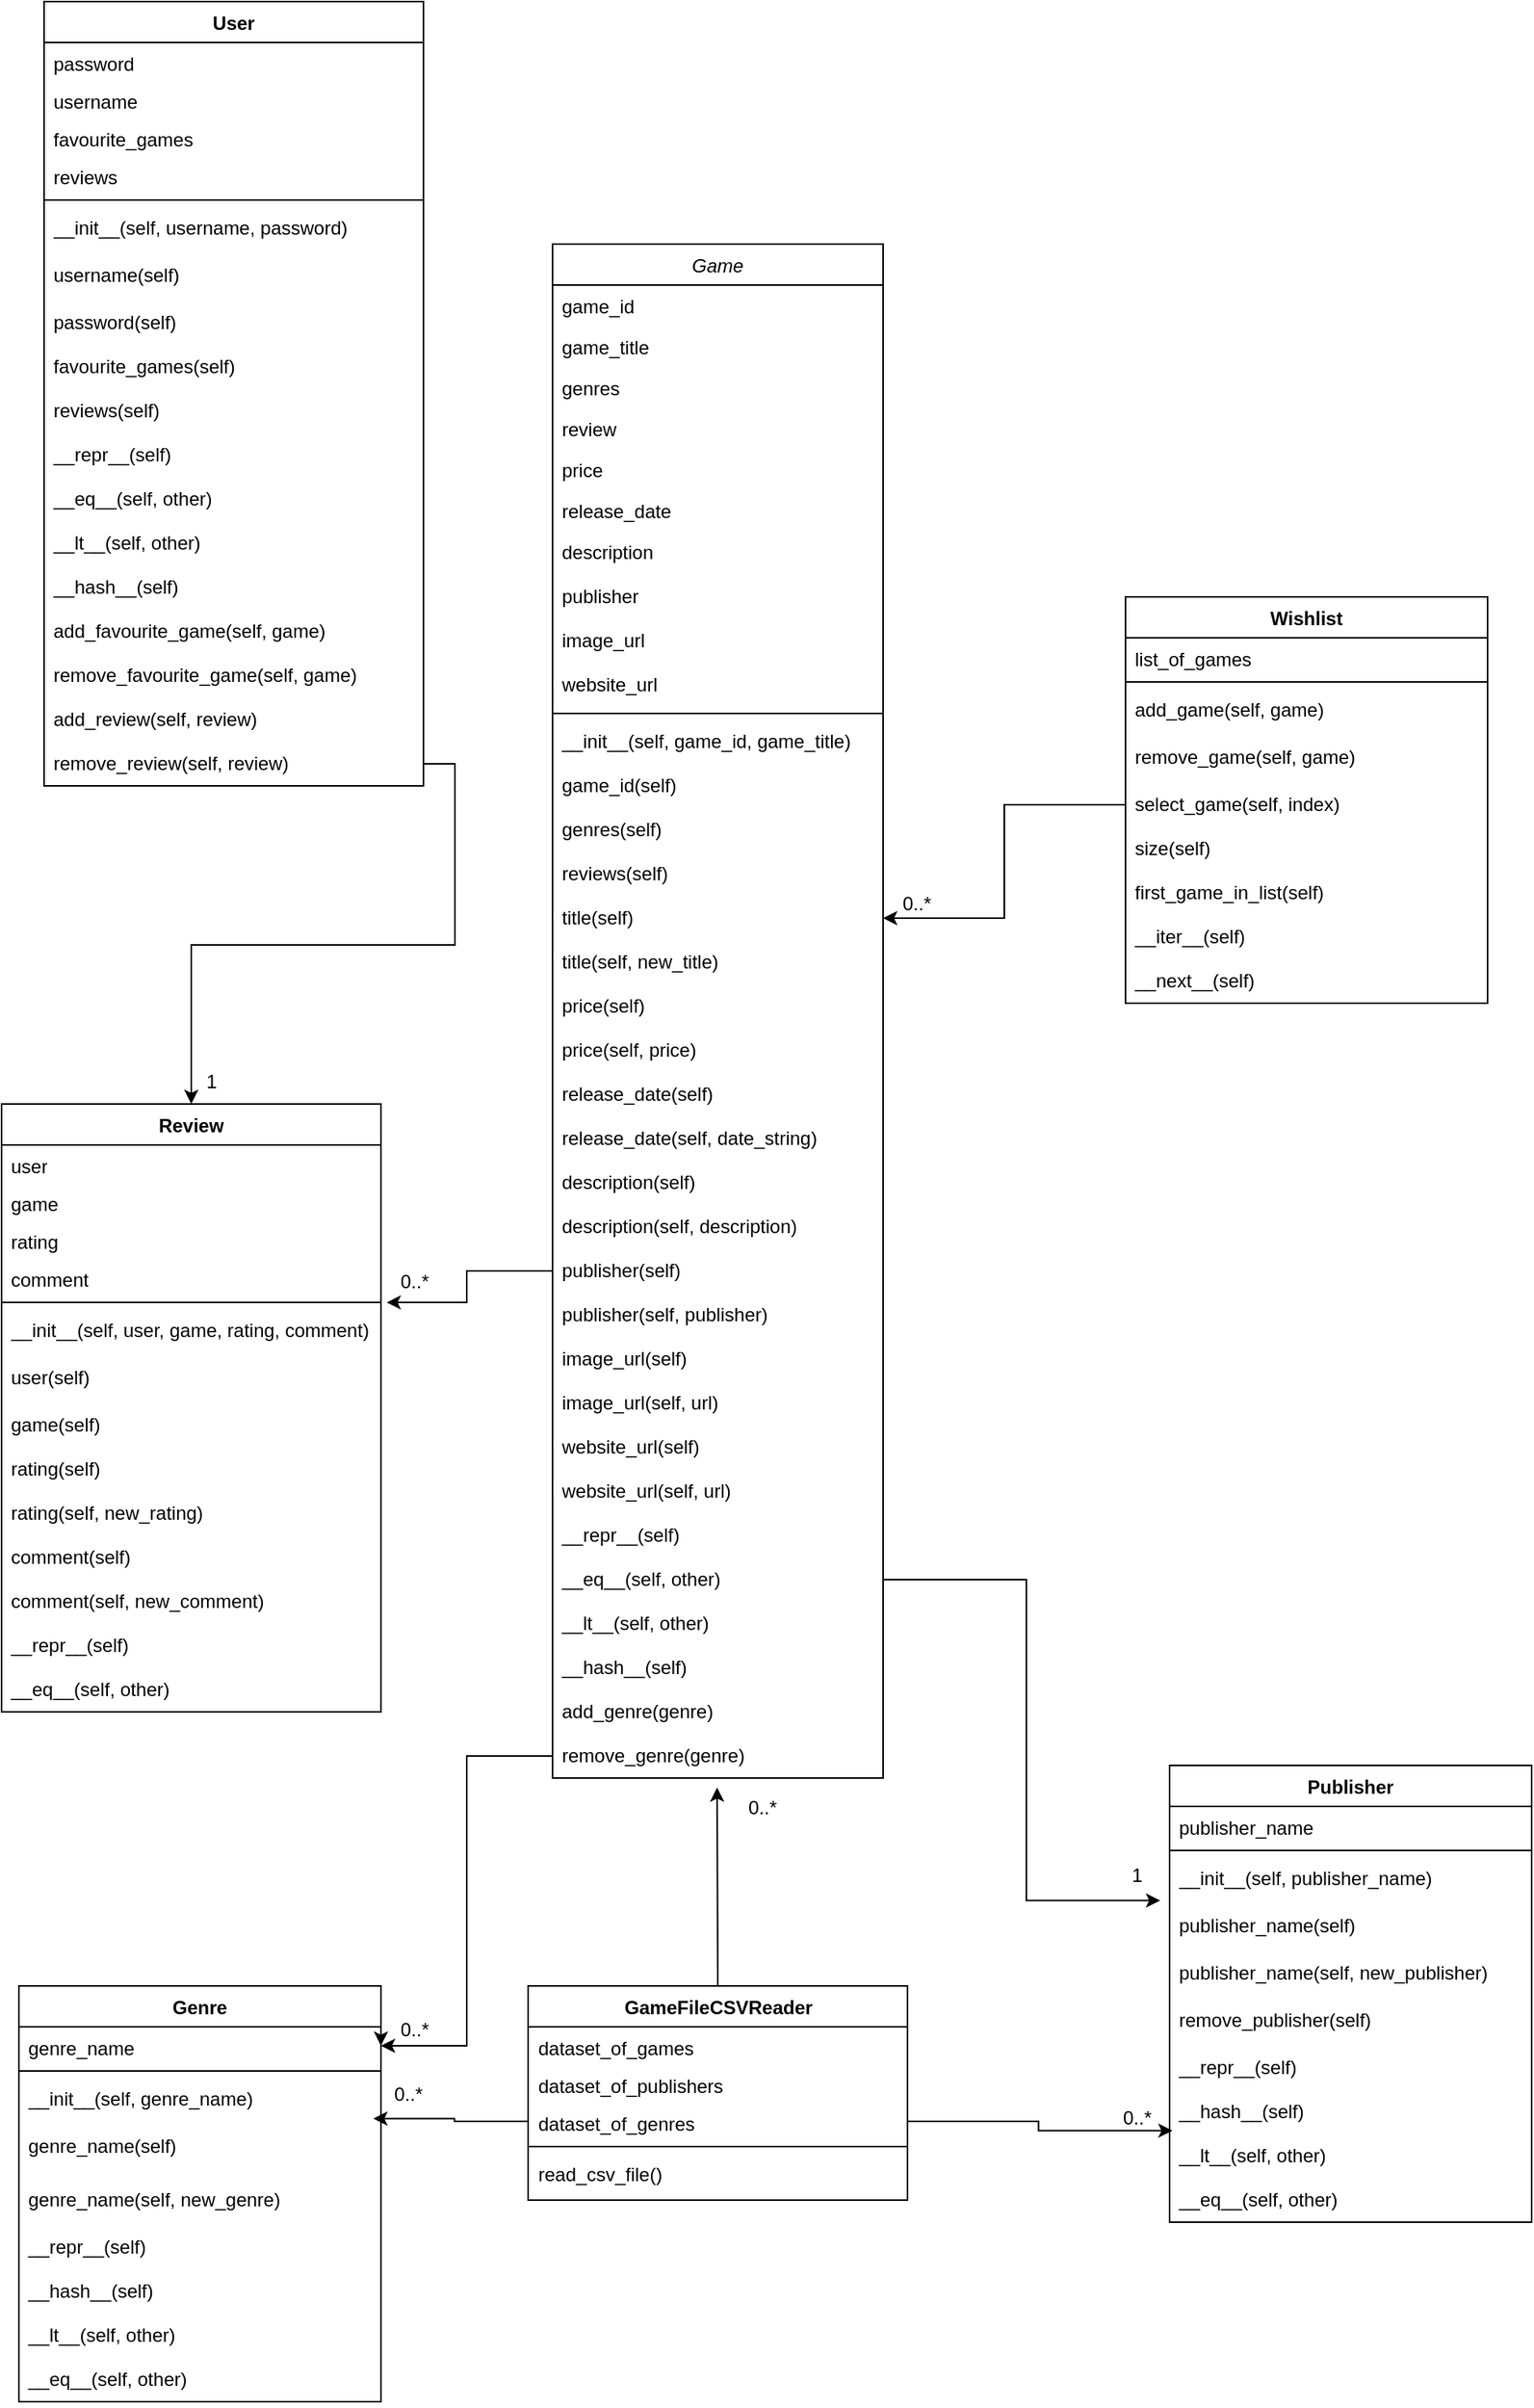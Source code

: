 <mxfile version="21.6.6" type="github">
  <diagram id="C5RBs43oDa-KdzZeNtuy" name="Page-1">
    <mxGraphModel dx="3585" dy="1895" grid="1" gridSize="14" guides="1" tooltips="1" connect="1" arrows="1" fold="1" page="1" pageScale="1" pageWidth="1169" pageHeight="1654" math="0" shadow="0">
      <root>
        <mxCell id="WIyWlLk6GJQsqaUBKTNV-0" />
        <mxCell id="WIyWlLk6GJQsqaUBKTNV-1" parent="WIyWlLk6GJQsqaUBKTNV-0" />
        <mxCell id="zkfFHV4jXpPFQw0GAbJ--0" value="Game" style="swimlane;fontStyle=2;align=center;verticalAlign=top;childLayout=stackLayout;horizontal=1;startSize=26;horizontalStack=0;resizeParent=1;resizeLast=0;collapsible=1;marginBottom=0;rounded=0;shadow=0;strokeWidth=1;" parent="WIyWlLk6GJQsqaUBKTNV-1" vertex="1">
          <mxGeometry x="392" y="168" width="210" height="974" as="geometry">
            <mxRectangle x="230" y="140" width="160" height="26" as="alternateBounds" />
          </mxGeometry>
        </mxCell>
        <mxCell id="zkfFHV4jXpPFQw0GAbJ--1" value="game_id" style="text;align=left;verticalAlign=top;spacingLeft=4;spacingRight=4;overflow=hidden;rotatable=0;points=[[0,0.5],[1,0.5]];portConstraint=eastwest;" parent="zkfFHV4jXpPFQw0GAbJ--0" vertex="1">
          <mxGeometry y="26" width="210" height="26" as="geometry" />
        </mxCell>
        <mxCell id="tj4HGv5EF83Of4Jhq_q1-1" value="game_title&#xa;" style="text;align=left;verticalAlign=top;spacingLeft=4;spacingRight=4;overflow=hidden;rotatable=0;points=[[0,0.5],[1,0.5]];portConstraint=eastwest;rounded=0;shadow=0;html=0;" parent="zkfFHV4jXpPFQw0GAbJ--0" vertex="1">
          <mxGeometry y="52" width="210" height="26" as="geometry" />
        </mxCell>
        <mxCell id="zkfFHV4jXpPFQw0GAbJ--2" value="genres" style="text;align=left;verticalAlign=top;spacingLeft=4;spacingRight=4;overflow=hidden;rotatable=0;points=[[0,0.5],[1,0.5]];portConstraint=eastwest;rounded=0;shadow=0;html=0;" parent="zkfFHV4jXpPFQw0GAbJ--0" vertex="1">
          <mxGeometry y="78" width="210" height="26" as="geometry" />
        </mxCell>
        <mxCell id="zkfFHV4jXpPFQw0GAbJ--3" value="review&#xa;" style="text;align=left;verticalAlign=top;spacingLeft=4;spacingRight=4;overflow=hidden;rotatable=0;points=[[0,0.5],[1,0.5]];portConstraint=eastwest;rounded=0;shadow=0;html=0;" parent="zkfFHV4jXpPFQw0GAbJ--0" vertex="1">
          <mxGeometry y="104" width="210" height="26" as="geometry" />
        </mxCell>
        <mxCell id="tj4HGv5EF83Of4Jhq_q1-2" value="price&#xa;" style="text;align=left;verticalAlign=top;spacingLeft=4;spacingRight=4;overflow=hidden;rotatable=0;points=[[0,0.5],[1,0.5]];portConstraint=eastwest;rounded=0;shadow=0;html=0;" parent="zkfFHV4jXpPFQw0GAbJ--0" vertex="1">
          <mxGeometry y="130" width="210" height="26" as="geometry" />
        </mxCell>
        <mxCell id="tj4HGv5EF83Of4Jhq_q1-3" value="release_date" style="text;align=left;verticalAlign=top;spacingLeft=4;spacingRight=4;overflow=hidden;rotatable=0;points=[[0,0.5],[1,0.5]];portConstraint=eastwest;rounded=0;shadow=0;html=0;" parent="zkfFHV4jXpPFQw0GAbJ--0" vertex="1">
          <mxGeometry y="156" width="210" height="26" as="geometry" />
        </mxCell>
        <mxCell id="tj4HGv5EF83Of4Jhq_q1-4" value="description" style="text;align=left;verticalAlign=top;spacingLeft=4;spacingRight=4;overflow=hidden;rotatable=0;points=[[0,0.5],[1,0.5]];portConstraint=eastwest;rounded=0;shadow=0;html=0;" parent="zkfFHV4jXpPFQw0GAbJ--0" vertex="1">
          <mxGeometry y="182" width="210" height="28" as="geometry" />
        </mxCell>
        <mxCell id="tj4HGv5EF83Of4Jhq_q1-6" value="publisher&#xa;" style="text;align=left;verticalAlign=top;spacingLeft=4;spacingRight=4;overflow=hidden;rotatable=0;points=[[0,0.5],[1,0.5]];portConstraint=eastwest;rounded=0;shadow=0;html=0;" parent="zkfFHV4jXpPFQw0GAbJ--0" vertex="1">
          <mxGeometry y="210" width="210" height="28" as="geometry" />
        </mxCell>
        <mxCell id="tj4HGv5EF83Of4Jhq_q1-7" value="image_url&#xa;" style="text;align=left;verticalAlign=top;spacingLeft=4;spacingRight=4;overflow=hidden;rotatable=0;points=[[0,0.5],[1,0.5]];portConstraint=eastwest;rounded=0;shadow=0;html=0;" parent="zkfFHV4jXpPFQw0GAbJ--0" vertex="1">
          <mxGeometry y="238" width="210" height="28" as="geometry" />
        </mxCell>
        <mxCell id="tj4HGv5EF83Of4Jhq_q1-8" value="website_url" style="text;align=left;verticalAlign=top;spacingLeft=4;spacingRight=4;overflow=hidden;rotatable=0;points=[[0,0.5],[1,0.5]];portConstraint=eastwest;rounded=0;shadow=0;html=0;" parent="zkfFHV4jXpPFQw0GAbJ--0" vertex="1">
          <mxGeometry y="266" width="210" height="28" as="geometry" />
        </mxCell>
        <mxCell id="zkfFHV4jXpPFQw0GAbJ--4" value="" style="line;html=1;strokeWidth=1;align=left;verticalAlign=middle;spacingTop=-1;spacingLeft=3;spacingRight=3;rotatable=0;labelPosition=right;points=[];portConstraint=eastwest;" parent="zkfFHV4jXpPFQw0GAbJ--0" vertex="1">
          <mxGeometry y="294" width="210" height="8" as="geometry" />
        </mxCell>
        <mxCell id="H5na8P6zB5dUHG_pkp8p-0" value="__init__(self, game_id, game_title)&#xa;" style="text;align=left;verticalAlign=top;spacingLeft=4;spacingRight=4;overflow=hidden;rotatable=0;points=[[0,0.5],[1,0.5]];portConstraint=eastwest;rounded=0;shadow=0;html=0;" vertex="1" parent="zkfFHV4jXpPFQw0GAbJ--0">
          <mxGeometry y="302" width="210" height="28" as="geometry" />
        </mxCell>
        <mxCell id="H5na8P6zB5dUHG_pkp8p-2" value="game_id(self)" style="text;align=left;verticalAlign=top;spacingLeft=4;spacingRight=4;overflow=hidden;rotatable=0;points=[[0,0.5],[1,0.5]];portConstraint=eastwest;rounded=0;shadow=0;html=0;" vertex="1" parent="zkfFHV4jXpPFQw0GAbJ--0">
          <mxGeometry y="330" width="210" height="28" as="geometry" />
        </mxCell>
        <mxCell id="H5na8P6zB5dUHG_pkp8p-3" value="genres(self)" style="text;align=left;verticalAlign=top;spacingLeft=4;spacingRight=4;overflow=hidden;rotatable=0;points=[[0,0.5],[1,0.5]];portConstraint=eastwest;rounded=0;shadow=0;html=0;" vertex="1" parent="zkfFHV4jXpPFQw0GAbJ--0">
          <mxGeometry y="358" width="210" height="28" as="geometry" />
        </mxCell>
        <mxCell id="H5na8P6zB5dUHG_pkp8p-4" value="reviews(self)" style="text;align=left;verticalAlign=top;spacingLeft=4;spacingRight=4;overflow=hidden;rotatable=0;points=[[0,0.5],[1,0.5]];portConstraint=eastwest;rounded=0;shadow=0;html=0;" vertex="1" parent="zkfFHV4jXpPFQw0GAbJ--0">
          <mxGeometry y="386" width="210" height="28" as="geometry" />
        </mxCell>
        <mxCell id="H5na8P6zB5dUHG_pkp8p-5" value="title(self)" style="text;align=left;verticalAlign=top;spacingLeft=4;spacingRight=4;overflow=hidden;rotatable=0;points=[[0,0.5],[1,0.5]];portConstraint=eastwest;rounded=0;shadow=0;html=0;" vertex="1" parent="zkfFHV4jXpPFQw0GAbJ--0">
          <mxGeometry y="414" width="210" height="28" as="geometry" />
        </mxCell>
        <mxCell id="H5na8P6zB5dUHG_pkp8p-6" value="title(self, new_title)" style="text;align=left;verticalAlign=top;spacingLeft=4;spacingRight=4;overflow=hidden;rotatable=0;points=[[0,0.5],[1,0.5]];portConstraint=eastwest;rounded=0;shadow=0;html=0;" vertex="1" parent="zkfFHV4jXpPFQw0GAbJ--0">
          <mxGeometry y="442" width="210" height="28" as="geometry" />
        </mxCell>
        <mxCell id="H5na8P6zB5dUHG_pkp8p-7" value="price(self)" style="text;align=left;verticalAlign=top;spacingLeft=4;spacingRight=4;overflow=hidden;rotatable=0;points=[[0,0.5],[1,0.5]];portConstraint=eastwest;rounded=0;shadow=0;html=0;" vertex="1" parent="zkfFHV4jXpPFQw0GAbJ--0">
          <mxGeometry y="470" width="210" height="28" as="geometry" />
        </mxCell>
        <mxCell id="H5na8P6zB5dUHG_pkp8p-8" value="price(self, price)" style="text;align=left;verticalAlign=top;spacingLeft=4;spacingRight=4;overflow=hidden;rotatable=0;points=[[0,0.5],[1,0.5]];portConstraint=eastwest;rounded=0;shadow=0;html=0;" vertex="1" parent="zkfFHV4jXpPFQw0GAbJ--0">
          <mxGeometry y="498" width="210" height="28" as="geometry" />
        </mxCell>
        <mxCell id="H5na8P6zB5dUHG_pkp8p-9" value="release_date(self)" style="text;align=left;verticalAlign=top;spacingLeft=4;spacingRight=4;overflow=hidden;rotatable=0;points=[[0,0.5],[1,0.5]];portConstraint=eastwest;rounded=0;shadow=0;html=0;" vertex="1" parent="zkfFHV4jXpPFQw0GAbJ--0">
          <mxGeometry y="526" width="210" height="28" as="geometry" />
        </mxCell>
        <mxCell id="H5na8P6zB5dUHG_pkp8p-10" value="release_date(self, date_string)" style="text;align=left;verticalAlign=top;spacingLeft=4;spacingRight=4;overflow=hidden;rotatable=0;points=[[0,0.5],[1,0.5]];portConstraint=eastwest;rounded=0;shadow=0;html=0;" vertex="1" parent="zkfFHV4jXpPFQw0GAbJ--0">
          <mxGeometry y="554" width="210" height="28" as="geometry" />
        </mxCell>
        <mxCell id="H5na8P6zB5dUHG_pkp8p-11" value="description(self)" style="text;align=left;verticalAlign=top;spacingLeft=4;spacingRight=4;overflow=hidden;rotatable=0;points=[[0,0.5],[1,0.5]];portConstraint=eastwest;rounded=0;shadow=0;html=0;" vertex="1" parent="zkfFHV4jXpPFQw0GAbJ--0">
          <mxGeometry y="582" width="210" height="28" as="geometry" />
        </mxCell>
        <mxCell id="H5na8P6zB5dUHG_pkp8p-12" value="description(self, description)" style="text;align=left;verticalAlign=top;spacingLeft=4;spacingRight=4;overflow=hidden;rotatable=0;points=[[0,0.5],[1,0.5]];portConstraint=eastwest;rounded=0;shadow=0;html=0;" vertex="1" parent="zkfFHV4jXpPFQw0GAbJ--0">
          <mxGeometry y="610" width="210" height="28" as="geometry" />
        </mxCell>
        <mxCell id="H5na8P6zB5dUHG_pkp8p-13" value="publisher(self)" style="text;align=left;verticalAlign=top;spacingLeft=4;spacingRight=4;overflow=hidden;rotatable=0;points=[[0,0.5],[1,0.5]];portConstraint=eastwest;rounded=0;shadow=0;html=0;" vertex="1" parent="zkfFHV4jXpPFQw0GAbJ--0">
          <mxGeometry y="638" width="210" height="28" as="geometry" />
        </mxCell>
        <mxCell id="H5na8P6zB5dUHG_pkp8p-14" value="publisher(self, publisher)" style="text;align=left;verticalAlign=top;spacingLeft=4;spacingRight=4;overflow=hidden;rotatable=0;points=[[0,0.5],[1,0.5]];portConstraint=eastwest;rounded=0;shadow=0;html=0;" vertex="1" parent="zkfFHV4jXpPFQw0GAbJ--0">
          <mxGeometry y="666" width="210" height="28" as="geometry" />
        </mxCell>
        <mxCell id="H5na8P6zB5dUHG_pkp8p-15" value="image_url(self)" style="text;align=left;verticalAlign=top;spacingLeft=4;spacingRight=4;overflow=hidden;rotatable=0;points=[[0,0.5],[1,0.5]];portConstraint=eastwest;rounded=0;shadow=0;html=0;" vertex="1" parent="zkfFHV4jXpPFQw0GAbJ--0">
          <mxGeometry y="694" width="210" height="28" as="geometry" />
        </mxCell>
        <mxCell id="H5na8P6zB5dUHG_pkp8p-16" value="image_url(self, url)" style="text;align=left;verticalAlign=top;spacingLeft=4;spacingRight=4;overflow=hidden;rotatable=0;points=[[0,0.5],[1,0.5]];portConstraint=eastwest;rounded=0;shadow=0;html=0;" vertex="1" parent="zkfFHV4jXpPFQw0GAbJ--0">
          <mxGeometry y="722" width="210" height="28" as="geometry" />
        </mxCell>
        <mxCell id="H5na8P6zB5dUHG_pkp8p-17" value="website_url(self)" style="text;align=left;verticalAlign=top;spacingLeft=4;spacingRight=4;overflow=hidden;rotatable=0;points=[[0,0.5],[1,0.5]];portConstraint=eastwest;rounded=0;shadow=0;html=0;" vertex="1" parent="zkfFHV4jXpPFQw0GAbJ--0">
          <mxGeometry y="750" width="210" height="28" as="geometry" />
        </mxCell>
        <mxCell id="H5na8P6zB5dUHG_pkp8p-18" value="website_url(self, url)" style="text;align=left;verticalAlign=top;spacingLeft=4;spacingRight=4;overflow=hidden;rotatable=0;points=[[0,0.5],[1,0.5]];portConstraint=eastwest;rounded=0;shadow=0;html=0;" vertex="1" parent="zkfFHV4jXpPFQw0GAbJ--0">
          <mxGeometry y="778" width="210" height="28" as="geometry" />
        </mxCell>
        <mxCell id="tj4HGv5EF83Of4Jhq_q1-10" value="__repr__(self)&#xa;" style="text;align=left;verticalAlign=top;spacingLeft=4;spacingRight=4;overflow=hidden;rotatable=0;points=[[0,0.5],[1,0.5]];portConstraint=eastwest;rounded=0;shadow=0;html=0;" parent="zkfFHV4jXpPFQw0GAbJ--0" vertex="1">
          <mxGeometry y="806" width="210" height="28" as="geometry" />
        </mxCell>
        <mxCell id="tj4HGv5EF83Of4Jhq_q1-11" value="__eq__(self, other)&#xa;" style="text;align=left;verticalAlign=top;spacingLeft=4;spacingRight=4;overflow=hidden;rotatable=0;points=[[0,0.5],[1,0.5]];portConstraint=eastwest;rounded=0;shadow=0;html=0;" parent="zkfFHV4jXpPFQw0GAbJ--0" vertex="1">
          <mxGeometry y="834" width="210" height="28" as="geometry" />
        </mxCell>
        <mxCell id="tj4HGv5EF83Of4Jhq_q1-12" value="__lt__(self, other)" style="text;align=left;verticalAlign=top;spacingLeft=4;spacingRight=4;overflow=hidden;rotatable=0;points=[[0,0.5],[1,0.5]];portConstraint=eastwest;rounded=0;shadow=0;html=0;" parent="zkfFHV4jXpPFQw0GAbJ--0" vertex="1">
          <mxGeometry y="862" width="210" height="28" as="geometry" />
        </mxCell>
        <mxCell id="tj4HGv5EF83Of4Jhq_q1-13" value="__hash__(self)" style="text;align=left;verticalAlign=top;spacingLeft=4;spacingRight=4;overflow=hidden;rotatable=0;points=[[0,0.5],[1,0.5]];portConstraint=eastwest;rounded=0;shadow=0;html=0;" parent="zkfFHV4jXpPFQw0GAbJ--0" vertex="1">
          <mxGeometry y="890" width="210" height="28" as="geometry" />
        </mxCell>
        <mxCell id="tj4HGv5EF83Of4Jhq_q1-14" value="add_genre(genre)" style="text;align=left;verticalAlign=top;spacingLeft=4;spacingRight=4;overflow=hidden;rotatable=0;points=[[0,0.5],[1,0.5]];portConstraint=eastwest;rounded=0;shadow=0;html=0;" parent="zkfFHV4jXpPFQw0GAbJ--0" vertex="1">
          <mxGeometry y="918" width="210" height="28" as="geometry" />
        </mxCell>
        <mxCell id="tj4HGv5EF83Of4Jhq_q1-15" value="remove_genre(genre)" style="text;align=left;verticalAlign=top;spacingLeft=4;spacingRight=4;overflow=hidden;rotatable=0;points=[[0,0.5],[1,0.5]];portConstraint=eastwest;rounded=0;shadow=0;html=0;" parent="zkfFHV4jXpPFQw0GAbJ--0" vertex="1">
          <mxGeometry y="946" width="210" height="28" as="geometry" />
        </mxCell>
        <mxCell id="tj4HGv5EF83Of4Jhq_q1-16" value="Publisher&lt;br&gt;" style="swimlane;fontStyle=1;align=center;verticalAlign=top;childLayout=stackLayout;horizontal=1;startSize=26;horizontalStack=0;resizeParent=1;resizeParentMax=0;resizeLast=0;collapsible=1;marginBottom=0;whiteSpace=wrap;html=1;" parent="WIyWlLk6GJQsqaUBKTNV-1" vertex="1">
          <mxGeometry x="784" y="1134" width="230" height="290" as="geometry" />
        </mxCell>
        <mxCell id="tj4HGv5EF83Of4Jhq_q1-17" value="publisher_name" style="text;strokeColor=none;fillColor=none;align=left;verticalAlign=top;spacingLeft=4;spacingRight=4;overflow=hidden;rotatable=0;points=[[0,0.5],[1,0.5]];portConstraint=eastwest;whiteSpace=wrap;html=1;" parent="tj4HGv5EF83Of4Jhq_q1-16" vertex="1">
          <mxGeometry y="26" width="230" height="24" as="geometry" />
        </mxCell>
        <mxCell id="tj4HGv5EF83Of4Jhq_q1-18" value="" style="line;strokeWidth=1;fillColor=none;align=left;verticalAlign=middle;spacingTop=-1;spacingLeft=3;spacingRight=3;rotatable=0;labelPosition=right;points=[];portConstraint=eastwest;strokeColor=inherit;" parent="tj4HGv5EF83Of4Jhq_q1-16" vertex="1">
          <mxGeometry y="50" width="230" height="8" as="geometry" />
        </mxCell>
        <mxCell id="tj4HGv5EF83Of4Jhq_q1-19" value="__init__(self, publisher_name)" style="text;strokeColor=none;fillColor=none;align=left;verticalAlign=top;spacingLeft=4;spacingRight=4;overflow=hidden;rotatable=0;points=[[0,0.5],[1,0.5]];portConstraint=eastwest;whiteSpace=wrap;html=1;" parent="tj4HGv5EF83Of4Jhq_q1-16" vertex="1">
          <mxGeometry y="58" width="230" height="30" as="geometry" />
        </mxCell>
        <mxCell id="tj4HGv5EF83Of4Jhq_q1-23" value="publisher_name(self)" style="text;strokeColor=none;fillColor=none;align=left;verticalAlign=top;spacingLeft=4;spacingRight=4;overflow=hidden;rotatable=0;points=[[0,0.5],[1,0.5]];portConstraint=eastwest;whiteSpace=wrap;html=1;" parent="tj4HGv5EF83Of4Jhq_q1-16" vertex="1">
          <mxGeometry y="88" width="230" height="30" as="geometry" />
        </mxCell>
        <mxCell id="H5na8P6zB5dUHG_pkp8p-19" value="publisher_name(self, new_publisher)" style="text;strokeColor=none;fillColor=none;align=left;verticalAlign=top;spacingLeft=4;spacingRight=4;overflow=hidden;rotatable=0;points=[[0,0.5],[1,0.5]];portConstraint=eastwest;whiteSpace=wrap;html=1;" vertex="1" parent="tj4HGv5EF83Of4Jhq_q1-16">
          <mxGeometry y="118" width="230" height="30" as="geometry" />
        </mxCell>
        <mxCell id="H5na8P6zB5dUHG_pkp8p-20" value="remove_publisher(self)" style="text;strokeColor=none;fillColor=none;align=left;verticalAlign=top;spacingLeft=4;spacingRight=4;overflow=hidden;rotatable=0;points=[[0,0.5],[1,0.5]];portConstraint=eastwest;whiteSpace=wrap;html=1;" vertex="1" parent="tj4HGv5EF83Of4Jhq_q1-16">
          <mxGeometry y="148" width="230" height="30" as="geometry" />
        </mxCell>
        <mxCell id="H5na8P6zB5dUHG_pkp8p-21" value="__repr__(self)&#xa;" style="text;align=left;verticalAlign=top;spacingLeft=4;spacingRight=4;overflow=hidden;rotatable=0;points=[[0,0.5],[1,0.5]];portConstraint=eastwest;rounded=0;shadow=0;html=0;" vertex="1" parent="tj4HGv5EF83Of4Jhq_q1-16">
          <mxGeometry y="178" width="230" height="28" as="geometry" />
        </mxCell>
        <mxCell id="H5na8P6zB5dUHG_pkp8p-24" value="__hash__(self)" style="text;align=left;verticalAlign=top;spacingLeft=4;spacingRight=4;overflow=hidden;rotatable=0;points=[[0,0.5],[1,0.5]];portConstraint=eastwest;rounded=0;shadow=0;html=0;" vertex="1" parent="tj4HGv5EF83Of4Jhq_q1-16">
          <mxGeometry y="206" width="230" height="28" as="geometry" />
        </mxCell>
        <mxCell id="H5na8P6zB5dUHG_pkp8p-23" value="__lt__(self, other)" style="text;align=left;verticalAlign=top;spacingLeft=4;spacingRight=4;overflow=hidden;rotatable=0;points=[[0,0.5],[1,0.5]];portConstraint=eastwest;rounded=0;shadow=0;html=0;" vertex="1" parent="tj4HGv5EF83Of4Jhq_q1-16">
          <mxGeometry y="234" width="230" height="28" as="geometry" />
        </mxCell>
        <mxCell id="H5na8P6zB5dUHG_pkp8p-22" value="__eq__(self, other)&#xa;" style="text;align=left;verticalAlign=top;spacingLeft=4;spacingRight=4;overflow=hidden;rotatable=0;points=[[0,0.5],[1,0.5]];portConstraint=eastwest;rounded=0;shadow=0;html=0;" vertex="1" parent="tj4HGv5EF83Of4Jhq_q1-16">
          <mxGeometry y="262" width="230" height="28" as="geometry" />
        </mxCell>
        <mxCell id="H5na8P6zB5dUHG_pkp8p-25" value="Genre" style="swimlane;fontStyle=1;align=center;verticalAlign=top;childLayout=stackLayout;horizontal=1;startSize=26;horizontalStack=0;resizeParent=1;resizeParentMax=0;resizeLast=0;collapsible=1;marginBottom=0;whiteSpace=wrap;html=1;" vertex="1" parent="WIyWlLk6GJQsqaUBKTNV-1">
          <mxGeometry x="53" y="1274" width="230" height="264" as="geometry" />
        </mxCell>
        <mxCell id="H5na8P6zB5dUHG_pkp8p-26" value="genre_name" style="text;strokeColor=none;fillColor=none;align=left;verticalAlign=top;spacingLeft=4;spacingRight=4;overflow=hidden;rotatable=0;points=[[0,0.5],[1,0.5]];portConstraint=eastwest;whiteSpace=wrap;html=1;" vertex="1" parent="H5na8P6zB5dUHG_pkp8p-25">
          <mxGeometry y="26" width="230" height="24" as="geometry" />
        </mxCell>
        <mxCell id="H5na8P6zB5dUHG_pkp8p-27" value="" style="line;strokeWidth=1;fillColor=none;align=left;verticalAlign=middle;spacingTop=-1;spacingLeft=3;spacingRight=3;rotatable=0;labelPosition=right;points=[];portConstraint=eastwest;strokeColor=inherit;" vertex="1" parent="H5na8P6zB5dUHG_pkp8p-25">
          <mxGeometry y="50" width="230" height="8" as="geometry" />
        </mxCell>
        <mxCell id="H5na8P6zB5dUHG_pkp8p-28" value="__init__(self, genre_name)" style="text;strokeColor=none;fillColor=none;align=left;verticalAlign=top;spacingLeft=4;spacingRight=4;overflow=hidden;rotatable=0;points=[[0,0.5],[1,0.5]];portConstraint=eastwest;whiteSpace=wrap;html=1;" vertex="1" parent="H5na8P6zB5dUHG_pkp8p-25">
          <mxGeometry y="58" width="230" height="30" as="geometry" />
        </mxCell>
        <mxCell id="H5na8P6zB5dUHG_pkp8p-29" value="genre_name(self)" style="text;strokeColor=none;fillColor=none;align=left;verticalAlign=top;spacingLeft=4;spacingRight=4;overflow=hidden;rotatable=0;points=[[0,0.5],[1,0.5]];portConstraint=eastwest;whiteSpace=wrap;html=1;" vertex="1" parent="H5na8P6zB5dUHG_pkp8p-25">
          <mxGeometry y="88" width="230" height="34" as="geometry" />
        </mxCell>
        <mxCell id="H5na8P6zB5dUHG_pkp8p-30" value="genre_name(self, new_genre)" style="text;strokeColor=none;fillColor=none;align=left;verticalAlign=top;spacingLeft=4;spacingRight=4;overflow=hidden;rotatable=0;points=[[0,0.5],[1,0.5]];portConstraint=eastwest;whiteSpace=wrap;html=1;" vertex="1" parent="H5na8P6zB5dUHG_pkp8p-25">
          <mxGeometry y="122" width="230" height="30" as="geometry" />
        </mxCell>
        <mxCell id="H5na8P6zB5dUHG_pkp8p-32" value="__repr__(self)&#xa;" style="text;align=left;verticalAlign=top;spacingLeft=4;spacingRight=4;overflow=hidden;rotatable=0;points=[[0,0.5],[1,0.5]];portConstraint=eastwest;rounded=0;shadow=0;html=0;" vertex="1" parent="H5na8P6zB5dUHG_pkp8p-25">
          <mxGeometry y="152" width="230" height="28" as="geometry" />
        </mxCell>
        <mxCell id="H5na8P6zB5dUHG_pkp8p-33" value="__hash__(self)" style="text;align=left;verticalAlign=top;spacingLeft=4;spacingRight=4;overflow=hidden;rotatable=0;points=[[0,0.5],[1,0.5]];portConstraint=eastwest;rounded=0;shadow=0;html=0;" vertex="1" parent="H5na8P6zB5dUHG_pkp8p-25">
          <mxGeometry y="180" width="230" height="28" as="geometry" />
        </mxCell>
        <mxCell id="H5na8P6zB5dUHG_pkp8p-34" value="__lt__(self, other)" style="text;align=left;verticalAlign=top;spacingLeft=4;spacingRight=4;overflow=hidden;rotatable=0;points=[[0,0.5],[1,0.5]];portConstraint=eastwest;rounded=0;shadow=0;html=0;" vertex="1" parent="H5na8P6zB5dUHG_pkp8p-25">
          <mxGeometry y="208" width="230" height="28" as="geometry" />
        </mxCell>
        <mxCell id="H5na8P6zB5dUHG_pkp8p-35" value="__eq__(self, other)&#xa;" style="text;align=left;verticalAlign=top;spacingLeft=4;spacingRight=4;overflow=hidden;rotatable=0;points=[[0,0.5],[1,0.5]];portConstraint=eastwest;rounded=0;shadow=0;html=0;" vertex="1" parent="H5na8P6zB5dUHG_pkp8p-25">
          <mxGeometry y="236" width="230" height="28" as="geometry" />
        </mxCell>
        <mxCell id="H5na8P6zB5dUHG_pkp8p-36" value="Wishlist" style="swimlane;fontStyle=1;align=center;verticalAlign=top;childLayout=stackLayout;horizontal=1;startSize=26;horizontalStack=0;resizeParent=1;resizeParentMax=0;resizeLast=0;collapsible=1;marginBottom=0;whiteSpace=wrap;html=1;" vertex="1" parent="WIyWlLk6GJQsqaUBKTNV-1">
          <mxGeometry x="756" y="392" width="230" height="258" as="geometry" />
        </mxCell>
        <mxCell id="H5na8P6zB5dUHG_pkp8p-37" value="list_of_games" style="text;strokeColor=none;fillColor=none;align=left;verticalAlign=top;spacingLeft=4;spacingRight=4;overflow=hidden;rotatable=0;points=[[0,0.5],[1,0.5]];portConstraint=eastwest;whiteSpace=wrap;html=1;" vertex="1" parent="H5na8P6zB5dUHG_pkp8p-36">
          <mxGeometry y="26" width="230" height="24" as="geometry" />
        </mxCell>
        <mxCell id="H5na8P6zB5dUHG_pkp8p-38" value="" style="line;strokeWidth=1;fillColor=none;align=left;verticalAlign=middle;spacingTop=-1;spacingLeft=3;spacingRight=3;rotatable=0;labelPosition=right;points=[];portConstraint=eastwest;strokeColor=inherit;" vertex="1" parent="H5na8P6zB5dUHG_pkp8p-36">
          <mxGeometry y="50" width="230" height="8" as="geometry" />
        </mxCell>
        <mxCell id="H5na8P6zB5dUHG_pkp8p-39" value="add_game(self, game)" style="text;strokeColor=none;fillColor=none;align=left;verticalAlign=top;spacingLeft=4;spacingRight=4;overflow=hidden;rotatable=0;points=[[0,0.5],[1,0.5]];portConstraint=eastwest;whiteSpace=wrap;html=1;" vertex="1" parent="H5na8P6zB5dUHG_pkp8p-36">
          <mxGeometry y="58" width="230" height="30" as="geometry" />
        </mxCell>
        <mxCell id="H5na8P6zB5dUHG_pkp8p-41" value="remove_game(self, game)&lt;br&gt;" style="text;strokeColor=none;fillColor=none;align=left;verticalAlign=top;spacingLeft=4;spacingRight=4;overflow=hidden;rotatable=0;points=[[0,0.5],[1,0.5]];portConstraint=eastwest;whiteSpace=wrap;html=1;" vertex="1" parent="H5na8P6zB5dUHG_pkp8p-36">
          <mxGeometry y="88" width="230" height="30" as="geometry" />
        </mxCell>
        <mxCell id="H5na8P6zB5dUHG_pkp8p-42" value="select_game(self, index)" style="text;align=left;verticalAlign=top;spacingLeft=4;spacingRight=4;overflow=hidden;rotatable=0;points=[[0,0.5],[1,0.5]];portConstraint=eastwest;rounded=0;shadow=0;html=0;" vertex="1" parent="H5na8P6zB5dUHG_pkp8p-36">
          <mxGeometry y="118" width="230" height="28" as="geometry" />
        </mxCell>
        <mxCell id="H5na8P6zB5dUHG_pkp8p-43" value="size(self)" style="text;align=left;verticalAlign=top;spacingLeft=4;spacingRight=4;overflow=hidden;rotatable=0;points=[[0,0.5],[1,0.5]];portConstraint=eastwest;rounded=0;shadow=0;html=0;" vertex="1" parent="H5na8P6zB5dUHG_pkp8p-36">
          <mxGeometry y="146" width="230" height="28" as="geometry" />
        </mxCell>
        <mxCell id="H5na8P6zB5dUHG_pkp8p-46" value="first_game_in_list(self)" style="text;align=left;verticalAlign=top;spacingLeft=4;spacingRight=4;overflow=hidden;rotatable=0;points=[[0,0.5],[1,0.5]];portConstraint=eastwest;rounded=0;shadow=0;html=0;" vertex="1" parent="H5na8P6zB5dUHG_pkp8p-36">
          <mxGeometry y="174" width="230" height="28" as="geometry" />
        </mxCell>
        <mxCell id="H5na8P6zB5dUHG_pkp8p-44" value="__iter__(self)" style="text;align=left;verticalAlign=top;spacingLeft=4;spacingRight=4;overflow=hidden;rotatable=0;points=[[0,0.5],[1,0.5]];portConstraint=eastwest;rounded=0;shadow=0;html=0;" vertex="1" parent="H5na8P6zB5dUHG_pkp8p-36">
          <mxGeometry y="202" width="230" height="28" as="geometry" />
        </mxCell>
        <mxCell id="H5na8P6zB5dUHG_pkp8p-45" value="__next__(self)&#xa;" style="text;align=left;verticalAlign=top;spacingLeft=4;spacingRight=4;overflow=hidden;rotatable=0;points=[[0,0.5],[1,0.5]];portConstraint=eastwest;rounded=0;shadow=0;html=0;" vertex="1" parent="H5na8P6zB5dUHG_pkp8p-36">
          <mxGeometry y="230" width="230" height="28" as="geometry" />
        </mxCell>
        <mxCell id="H5na8P6zB5dUHG_pkp8p-47" value="Review" style="swimlane;fontStyle=1;align=center;verticalAlign=top;childLayout=stackLayout;horizontal=1;startSize=26;horizontalStack=0;resizeParent=1;resizeParentMax=0;resizeLast=0;collapsible=1;marginBottom=0;whiteSpace=wrap;html=1;" vertex="1" parent="WIyWlLk6GJQsqaUBKTNV-1">
          <mxGeometry x="42" y="714" width="241" height="386" as="geometry" />
        </mxCell>
        <mxCell id="H5na8P6zB5dUHG_pkp8p-48" value="user&lt;br&gt;" style="text;strokeColor=none;fillColor=none;align=left;verticalAlign=top;spacingLeft=4;spacingRight=4;overflow=hidden;rotatable=0;points=[[0,0.5],[1,0.5]];portConstraint=eastwest;whiteSpace=wrap;html=1;" vertex="1" parent="H5na8P6zB5dUHG_pkp8p-47">
          <mxGeometry y="26" width="241" height="24" as="geometry" />
        </mxCell>
        <mxCell id="H5na8P6zB5dUHG_pkp8p-57" value="game&lt;br&gt;" style="text;strokeColor=none;fillColor=none;align=left;verticalAlign=top;spacingLeft=4;spacingRight=4;overflow=hidden;rotatable=0;points=[[0,0.5],[1,0.5]];portConstraint=eastwest;whiteSpace=wrap;html=1;" vertex="1" parent="H5na8P6zB5dUHG_pkp8p-47">
          <mxGeometry y="50" width="241" height="24" as="geometry" />
        </mxCell>
        <mxCell id="H5na8P6zB5dUHG_pkp8p-58" value="rating" style="text;strokeColor=none;fillColor=none;align=left;verticalAlign=top;spacingLeft=4;spacingRight=4;overflow=hidden;rotatable=0;points=[[0,0.5],[1,0.5]];portConstraint=eastwest;whiteSpace=wrap;html=1;" vertex="1" parent="H5na8P6zB5dUHG_pkp8p-47">
          <mxGeometry y="74" width="241" height="24" as="geometry" />
        </mxCell>
        <mxCell id="H5na8P6zB5dUHG_pkp8p-59" value="comment" style="text;strokeColor=none;fillColor=none;align=left;verticalAlign=top;spacingLeft=4;spacingRight=4;overflow=hidden;rotatable=0;points=[[0,0.5],[1,0.5]];portConstraint=eastwest;whiteSpace=wrap;html=1;" vertex="1" parent="H5na8P6zB5dUHG_pkp8p-47">
          <mxGeometry y="98" width="241" height="24" as="geometry" />
        </mxCell>
        <mxCell id="H5na8P6zB5dUHG_pkp8p-49" value="" style="line;strokeWidth=1;fillColor=none;align=left;verticalAlign=middle;spacingTop=-1;spacingLeft=3;spacingRight=3;rotatable=0;labelPosition=right;points=[];portConstraint=eastwest;strokeColor=inherit;" vertex="1" parent="H5na8P6zB5dUHG_pkp8p-47">
          <mxGeometry y="122" width="241" height="8" as="geometry" />
        </mxCell>
        <mxCell id="H5na8P6zB5dUHG_pkp8p-50" value="__init__(self, user, game, rating, comment)" style="text;strokeColor=none;fillColor=none;align=left;verticalAlign=top;spacingLeft=4;spacingRight=4;overflow=hidden;rotatable=0;points=[[0,0.5],[1,0.5]];portConstraint=eastwest;whiteSpace=wrap;html=1;" vertex="1" parent="H5na8P6zB5dUHG_pkp8p-47">
          <mxGeometry y="130" width="241" height="30" as="geometry" />
        </mxCell>
        <mxCell id="H5na8P6zB5dUHG_pkp8p-51" value="user(self)" style="text;strokeColor=none;fillColor=none;align=left;verticalAlign=top;spacingLeft=4;spacingRight=4;overflow=hidden;rotatable=0;points=[[0,0.5],[1,0.5]];portConstraint=eastwest;whiteSpace=wrap;html=1;" vertex="1" parent="H5na8P6zB5dUHG_pkp8p-47">
          <mxGeometry y="160" width="241" height="30" as="geometry" />
        </mxCell>
        <mxCell id="H5na8P6zB5dUHG_pkp8p-52" value="game(self)" style="text;align=left;verticalAlign=top;spacingLeft=4;spacingRight=4;overflow=hidden;rotatable=0;points=[[0,0.5],[1,0.5]];portConstraint=eastwest;rounded=0;shadow=0;html=0;" vertex="1" parent="H5na8P6zB5dUHG_pkp8p-47">
          <mxGeometry y="190" width="241" height="28" as="geometry" />
        </mxCell>
        <mxCell id="H5na8P6zB5dUHG_pkp8p-53" value="rating(self)" style="text;align=left;verticalAlign=top;spacingLeft=4;spacingRight=4;overflow=hidden;rotatable=0;points=[[0,0.5],[1,0.5]];portConstraint=eastwest;rounded=0;shadow=0;html=0;" vertex="1" parent="H5na8P6zB5dUHG_pkp8p-47">
          <mxGeometry y="218" width="241" height="28" as="geometry" />
        </mxCell>
        <mxCell id="H5na8P6zB5dUHG_pkp8p-54" value="rating(self, new_rating)" style="text;align=left;verticalAlign=top;spacingLeft=4;spacingRight=4;overflow=hidden;rotatable=0;points=[[0,0.5],[1,0.5]];portConstraint=eastwest;rounded=0;shadow=0;html=0;" vertex="1" parent="H5na8P6zB5dUHG_pkp8p-47">
          <mxGeometry y="246" width="241" height="28" as="geometry" />
        </mxCell>
        <mxCell id="H5na8P6zB5dUHG_pkp8p-60" value="comment(self)" style="text;align=left;verticalAlign=top;spacingLeft=4;spacingRight=4;overflow=hidden;rotatable=0;points=[[0,0.5],[1,0.5]];portConstraint=eastwest;rounded=0;shadow=0;html=0;" vertex="1" parent="H5na8P6zB5dUHG_pkp8p-47">
          <mxGeometry y="274" width="241" height="28" as="geometry" />
        </mxCell>
        <mxCell id="H5na8P6zB5dUHG_pkp8p-61" value="comment(self, new_comment)" style="text;align=left;verticalAlign=top;spacingLeft=4;spacingRight=4;overflow=hidden;rotatable=0;points=[[0,0.5],[1,0.5]];portConstraint=eastwest;rounded=0;shadow=0;html=0;" vertex="1" parent="H5na8P6zB5dUHG_pkp8p-47">
          <mxGeometry y="302" width="241" height="28" as="geometry" />
        </mxCell>
        <mxCell id="H5na8P6zB5dUHG_pkp8p-55" value="__repr__(self)" style="text;align=left;verticalAlign=top;spacingLeft=4;spacingRight=4;overflow=hidden;rotatable=0;points=[[0,0.5],[1,0.5]];portConstraint=eastwest;rounded=0;shadow=0;html=0;" vertex="1" parent="H5na8P6zB5dUHG_pkp8p-47">
          <mxGeometry y="330" width="241" height="28" as="geometry" />
        </mxCell>
        <mxCell id="H5na8P6zB5dUHG_pkp8p-56" value="__eq__(self, other)" style="text;align=left;verticalAlign=top;spacingLeft=4;spacingRight=4;overflow=hidden;rotatable=0;points=[[0,0.5],[1,0.5]];portConstraint=eastwest;rounded=0;shadow=0;html=0;" vertex="1" parent="H5na8P6zB5dUHG_pkp8p-47">
          <mxGeometry y="358" width="241" height="28" as="geometry" />
        </mxCell>
        <mxCell id="H5na8P6zB5dUHG_pkp8p-107" style="edgeStyle=orthogonalEdgeStyle;rounded=0;orthogonalLoop=1;jettySize=auto;html=1;exitX=0.5;exitY=0;exitDx=0;exitDy=0;" edge="1" parent="WIyWlLk6GJQsqaUBKTNV-1" source="H5na8P6zB5dUHG_pkp8p-62">
          <mxGeometry relative="1" as="geometry">
            <mxPoint x="496.538" y="1148" as="targetPoint" />
          </mxGeometry>
        </mxCell>
        <mxCell id="H5na8P6zB5dUHG_pkp8p-62" value="GameFileCSVReader" style="swimlane;fontStyle=1;align=center;verticalAlign=top;childLayout=stackLayout;horizontal=1;startSize=26;horizontalStack=0;resizeParent=1;resizeParentMax=0;resizeLast=0;collapsible=1;marginBottom=0;whiteSpace=wrap;html=1;" vertex="1" parent="WIyWlLk6GJQsqaUBKTNV-1">
          <mxGeometry x="376.5" y="1274" width="241" height="136" as="geometry" />
        </mxCell>
        <mxCell id="H5na8P6zB5dUHG_pkp8p-63" value="dataset_of_games" style="text;strokeColor=none;fillColor=none;align=left;verticalAlign=top;spacingLeft=4;spacingRight=4;overflow=hidden;rotatable=0;points=[[0,0.5],[1,0.5]];portConstraint=eastwest;whiteSpace=wrap;html=1;" vertex="1" parent="H5na8P6zB5dUHG_pkp8p-62">
          <mxGeometry y="26" width="241" height="24" as="geometry" />
        </mxCell>
        <mxCell id="H5na8P6zB5dUHG_pkp8p-64" value="dataset_of_publishers" style="text;strokeColor=none;fillColor=none;align=left;verticalAlign=top;spacingLeft=4;spacingRight=4;overflow=hidden;rotatable=0;points=[[0,0.5],[1,0.5]];portConstraint=eastwest;whiteSpace=wrap;html=1;" vertex="1" parent="H5na8P6zB5dUHG_pkp8p-62">
          <mxGeometry y="50" width="241" height="24" as="geometry" />
        </mxCell>
        <mxCell id="H5na8P6zB5dUHG_pkp8p-65" value="dataset_of_genres" style="text;strokeColor=none;fillColor=none;align=left;verticalAlign=top;spacingLeft=4;spacingRight=4;overflow=hidden;rotatable=0;points=[[0,0.5],[1,0.5]];portConstraint=eastwest;whiteSpace=wrap;html=1;" vertex="1" parent="H5na8P6zB5dUHG_pkp8p-62">
          <mxGeometry y="74" width="241" height="24" as="geometry" />
        </mxCell>
        <mxCell id="H5na8P6zB5dUHG_pkp8p-67" value="" style="line;strokeWidth=1;fillColor=none;align=left;verticalAlign=middle;spacingTop=-1;spacingLeft=3;spacingRight=3;rotatable=0;labelPosition=right;points=[];portConstraint=eastwest;strokeColor=inherit;" vertex="1" parent="H5na8P6zB5dUHG_pkp8p-62">
          <mxGeometry y="98" width="241" height="8" as="geometry" />
        </mxCell>
        <mxCell id="H5na8P6zB5dUHG_pkp8p-68" value="read_csv_file()" style="text;strokeColor=none;fillColor=none;align=left;verticalAlign=top;spacingLeft=4;spacingRight=4;overflow=hidden;rotatable=0;points=[[0,0.5],[1,0.5]];portConstraint=eastwest;whiteSpace=wrap;html=1;" vertex="1" parent="H5na8P6zB5dUHG_pkp8p-62">
          <mxGeometry y="106" width="241" height="30" as="geometry" />
        </mxCell>
        <mxCell id="H5na8P6zB5dUHG_pkp8p-78" value="User" style="swimlane;fontStyle=1;align=center;verticalAlign=top;childLayout=stackLayout;horizontal=1;startSize=26;horizontalStack=0;resizeParent=1;resizeParentMax=0;resizeLast=0;collapsible=1;marginBottom=0;whiteSpace=wrap;html=1;" vertex="1" parent="WIyWlLk6GJQsqaUBKTNV-1">
          <mxGeometry x="69" y="14" width="241" height="498" as="geometry" />
        </mxCell>
        <mxCell id="H5na8P6zB5dUHG_pkp8p-79" value="password" style="text;strokeColor=none;fillColor=none;align=left;verticalAlign=top;spacingLeft=4;spacingRight=4;overflow=hidden;rotatable=0;points=[[0,0.5],[1,0.5]];portConstraint=eastwest;whiteSpace=wrap;html=1;" vertex="1" parent="H5na8P6zB5dUHG_pkp8p-78">
          <mxGeometry y="26" width="241" height="24" as="geometry" />
        </mxCell>
        <mxCell id="H5na8P6zB5dUHG_pkp8p-80" value="username" style="text;strokeColor=none;fillColor=none;align=left;verticalAlign=top;spacingLeft=4;spacingRight=4;overflow=hidden;rotatable=0;points=[[0,0.5],[1,0.5]];portConstraint=eastwest;whiteSpace=wrap;html=1;" vertex="1" parent="H5na8P6zB5dUHG_pkp8p-78">
          <mxGeometry y="50" width="241" height="24" as="geometry" />
        </mxCell>
        <mxCell id="H5na8P6zB5dUHG_pkp8p-81" value="favourite_games" style="text;strokeColor=none;fillColor=none;align=left;verticalAlign=top;spacingLeft=4;spacingRight=4;overflow=hidden;rotatable=0;points=[[0,0.5],[1,0.5]];portConstraint=eastwest;whiteSpace=wrap;html=1;" vertex="1" parent="H5na8P6zB5dUHG_pkp8p-78">
          <mxGeometry y="74" width="241" height="24" as="geometry" />
        </mxCell>
        <mxCell id="H5na8P6zB5dUHG_pkp8p-82" value="reviews" style="text;strokeColor=none;fillColor=none;align=left;verticalAlign=top;spacingLeft=4;spacingRight=4;overflow=hidden;rotatable=0;points=[[0,0.5],[1,0.5]];portConstraint=eastwest;whiteSpace=wrap;html=1;" vertex="1" parent="H5na8P6zB5dUHG_pkp8p-78">
          <mxGeometry y="98" width="241" height="24" as="geometry" />
        </mxCell>
        <mxCell id="H5na8P6zB5dUHG_pkp8p-83" value="" style="line;strokeWidth=1;fillColor=none;align=left;verticalAlign=middle;spacingTop=-1;spacingLeft=3;spacingRight=3;rotatable=0;labelPosition=right;points=[];portConstraint=eastwest;strokeColor=inherit;" vertex="1" parent="H5na8P6zB5dUHG_pkp8p-78">
          <mxGeometry y="122" width="241" height="8" as="geometry" />
        </mxCell>
        <mxCell id="H5na8P6zB5dUHG_pkp8p-84" value="__init__(self, username, password)" style="text;strokeColor=none;fillColor=none;align=left;verticalAlign=top;spacingLeft=4;spacingRight=4;overflow=hidden;rotatable=0;points=[[0,0.5],[1,0.5]];portConstraint=eastwest;whiteSpace=wrap;html=1;" vertex="1" parent="H5na8P6zB5dUHG_pkp8p-78">
          <mxGeometry y="130" width="241" height="30" as="geometry" />
        </mxCell>
        <mxCell id="H5na8P6zB5dUHG_pkp8p-85" value="username(self)" style="text;strokeColor=none;fillColor=none;align=left;verticalAlign=top;spacingLeft=4;spacingRight=4;overflow=hidden;rotatable=0;points=[[0,0.5],[1,0.5]];portConstraint=eastwest;whiteSpace=wrap;html=1;" vertex="1" parent="H5na8P6zB5dUHG_pkp8p-78">
          <mxGeometry y="160" width="241" height="30" as="geometry" />
        </mxCell>
        <mxCell id="H5na8P6zB5dUHG_pkp8p-86" value="password(self)" style="text;align=left;verticalAlign=top;spacingLeft=4;spacingRight=4;overflow=hidden;rotatable=0;points=[[0,0.5],[1,0.5]];portConstraint=eastwest;rounded=0;shadow=0;html=0;" vertex="1" parent="H5na8P6zB5dUHG_pkp8p-78">
          <mxGeometry y="190" width="241" height="28" as="geometry" />
        </mxCell>
        <mxCell id="H5na8P6zB5dUHG_pkp8p-87" value="favourite_games(self)" style="text;align=left;verticalAlign=top;spacingLeft=4;spacingRight=4;overflow=hidden;rotatable=0;points=[[0,0.5],[1,0.5]];portConstraint=eastwest;rounded=0;shadow=0;html=0;" vertex="1" parent="H5na8P6zB5dUHG_pkp8p-78">
          <mxGeometry y="218" width="241" height="28" as="geometry" />
        </mxCell>
        <mxCell id="H5na8P6zB5dUHG_pkp8p-88" value="reviews(self)" style="text;align=left;verticalAlign=top;spacingLeft=4;spacingRight=4;overflow=hidden;rotatable=0;points=[[0,0.5],[1,0.5]];portConstraint=eastwest;rounded=0;shadow=0;html=0;" vertex="1" parent="H5na8P6zB5dUHG_pkp8p-78">
          <mxGeometry y="246" width="241" height="28" as="geometry" />
        </mxCell>
        <mxCell id="H5na8P6zB5dUHG_pkp8p-89" value="__repr__(self)" style="text;align=left;verticalAlign=top;spacingLeft=4;spacingRight=4;overflow=hidden;rotatable=0;points=[[0,0.5],[1,0.5]];portConstraint=eastwest;rounded=0;shadow=0;html=0;" vertex="1" parent="H5na8P6zB5dUHG_pkp8p-78">
          <mxGeometry y="274" width="241" height="28" as="geometry" />
        </mxCell>
        <mxCell id="H5na8P6zB5dUHG_pkp8p-90" value="__eq__(self, other)" style="text;align=left;verticalAlign=top;spacingLeft=4;spacingRight=4;overflow=hidden;rotatable=0;points=[[0,0.5],[1,0.5]];portConstraint=eastwest;rounded=0;shadow=0;html=0;" vertex="1" parent="H5na8P6zB5dUHG_pkp8p-78">
          <mxGeometry y="302" width="241" height="28" as="geometry" />
        </mxCell>
        <mxCell id="H5na8P6zB5dUHG_pkp8p-91" value="__lt__(self, other)" style="text;align=left;verticalAlign=top;spacingLeft=4;spacingRight=4;overflow=hidden;rotatable=0;points=[[0,0.5],[1,0.5]];portConstraint=eastwest;rounded=0;shadow=0;html=0;" vertex="1" parent="H5na8P6zB5dUHG_pkp8p-78">
          <mxGeometry y="330" width="241" height="28" as="geometry" />
        </mxCell>
        <mxCell id="H5na8P6zB5dUHG_pkp8p-92" value="__hash__(self)" style="text;align=left;verticalAlign=top;spacingLeft=4;spacingRight=4;overflow=hidden;rotatable=0;points=[[0,0.5],[1,0.5]];portConstraint=eastwest;rounded=0;shadow=0;html=0;" vertex="1" parent="H5na8P6zB5dUHG_pkp8p-78">
          <mxGeometry y="358" width="241" height="28" as="geometry" />
        </mxCell>
        <mxCell id="H5na8P6zB5dUHG_pkp8p-93" value="add_favourite_game(self, game)" style="text;align=left;verticalAlign=top;spacingLeft=4;spacingRight=4;overflow=hidden;rotatable=0;points=[[0,0.5],[1,0.5]];portConstraint=eastwest;rounded=0;shadow=0;html=0;" vertex="1" parent="H5na8P6zB5dUHG_pkp8p-78">
          <mxGeometry y="386" width="241" height="28" as="geometry" />
        </mxCell>
        <mxCell id="H5na8P6zB5dUHG_pkp8p-94" value="remove_favourite_game(self, game)" style="text;align=left;verticalAlign=top;spacingLeft=4;spacingRight=4;overflow=hidden;rotatable=0;points=[[0,0.5],[1,0.5]];portConstraint=eastwest;rounded=0;shadow=0;html=0;" vertex="1" parent="H5na8P6zB5dUHG_pkp8p-78">
          <mxGeometry y="414" width="241" height="28" as="geometry" />
        </mxCell>
        <mxCell id="H5na8P6zB5dUHG_pkp8p-95" value="add_review(self, review)" style="text;align=left;verticalAlign=top;spacingLeft=4;spacingRight=4;overflow=hidden;rotatable=0;points=[[0,0.5],[1,0.5]];portConstraint=eastwest;rounded=0;shadow=0;html=0;" vertex="1" parent="H5na8P6zB5dUHG_pkp8p-78">
          <mxGeometry y="442" width="241" height="28" as="geometry" />
        </mxCell>
        <mxCell id="H5na8P6zB5dUHG_pkp8p-96" value="remove_review(self, review)" style="text;align=left;verticalAlign=top;spacingLeft=4;spacingRight=4;overflow=hidden;rotatable=0;points=[[0,0.5],[1,0.5]];portConstraint=eastwest;rounded=0;shadow=0;html=0;" vertex="1" parent="H5na8P6zB5dUHG_pkp8p-78">
          <mxGeometry y="470" width="241" height="28" as="geometry" />
        </mxCell>
        <mxCell id="H5na8P6zB5dUHG_pkp8p-97" style="edgeStyle=orthogonalEdgeStyle;rounded=0;orthogonalLoop=1;jettySize=auto;html=1;exitX=0;exitY=0.5;exitDx=0;exitDy=0;entryX=1;entryY=0.5;entryDx=0;entryDy=0;" edge="1" parent="WIyWlLk6GJQsqaUBKTNV-1" source="H5na8P6zB5dUHG_pkp8p-42" target="H5na8P6zB5dUHG_pkp8p-5">
          <mxGeometry relative="1" as="geometry" />
        </mxCell>
        <mxCell id="H5na8P6zB5dUHG_pkp8p-98" value="0..*" style="text;html=1;align=center;verticalAlign=middle;resizable=0;points=[];autosize=1;strokeColor=none;fillColor=none;" vertex="1" parent="WIyWlLk6GJQsqaUBKTNV-1">
          <mxGeometry x="602" y="573" width="42" height="28" as="geometry" />
        </mxCell>
        <mxCell id="H5na8P6zB5dUHG_pkp8p-99" style="edgeStyle=orthogonalEdgeStyle;rounded=0;orthogonalLoop=1;jettySize=auto;html=1;exitX=1;exitY=0.5;exitDx=0;exitDy=0;entryX=-0.026;entryY=-0.074;entryDx=0;entryDy=0;entryPerimeter=0;" edge="1" parent="WIyWlLk6GJQsqaUBKTNV-1" source="tj4HGv5EF83Of4Jhq_q1-11" target="tj4HGv5EF83Of4Jhq_q1-23">
          <mxGeometry relative="1" as="geometry" />
        </mxCell>
        <mxCell id="H5na8P6zB5dUHG_pkp8p-100" value="1" style="text;html=1;align=center;verticalAlign=middle;resizable=0;points=[];autosize=1;strokeColor=none;fillColor=none;" vertex="1" parent="WIyWlLk6GJQsqaUBKTNV-1">
          <mxGeometry x="742" y="1190" width="42" height="28" as="geometry" />
        </mxCell>
        <mxCell id="H5na8P6zB5dUHG_pkp8p-101" style="edgeStyle=orthogonalEdgeStyle;rounded=0;orthogonalLoop=1;jettySize=auto;html=1;exitX=1;exitY=0.5;exitDx=0;exitDy=0;entryX=0.008;entryY=-0.074;entryDx=0;entryDy=0;entryPerimeter=0;" edge="1" parent="WIyWlLk6GJQsqaUBKTNV-1" source="H5na8P6zB5dUHG_pkp8p-65" target="H5na8P6zB5dUHG_pkp8p-23">
          <mxGeometry relative="1" as="geometry" />
        </mxCell>
        <mxCell id="H5na8P6zB5dUHG_pkp8p-102" value="0..*" style="text;html=1;align=center;verticalAlign=middle;resizable=0;points=[];autosize=1;strokeColor=none;fillColor=none;" vertex="1" parent="WIyWlLk6GJQsqaUBKTNV-1">
          <mxGeometry x="742" y="1344" width="42" height="28" as="geometry" />
        </mxCell>
        <mxCell id="H5na8P6zB5dUHG_pkp8p-104" style="edgeStyle=orthogonalEdgeStyle;rounded=0;orthogonalLoop=1;jettySize=auto;html=1;exitX=0;exitY=0.5;exitDx=0;exitDy=0;entryX=0.979;entryY=-0.111;entryDx=0;entryDy=0;entryPerimeter=0;" edge="1" parent="WIyWlLk6GJQsqaUBKTNV-1" source="H5na8P6zB5dUHG_pkp8p-65" target="H5na8P6zB5dUHG_pkp8p-29">
          <mxGeometry relative="1" as="geometry" />
        </mxCell>
        <mxCell id="H5na8P6zB5dUHG_pkp8p-105" value="0..*" style="text;html=1;align=center;verticalAlign=middle;resizable=0;points=[];autosize=1;strokeColor=none;fillColor=none;" vertex="1" parent="WIyWlLk6GJQsqaUBKTNV-1">
          <mxGeometry x="279" y="1329" width="42" height="28" as="geometry" />
        </mxCell>
        <mxCell id="H5na8P6zB5dUHG_pkp8p-108" value="0..*" style="text;html=1;align=center;verticalAlign=middle;resizable=0;points=[];autosize=1;strokeColor=none;fillColor=none;" vertex="1" parent="WIyWlLk6GJQsqaUBKTNV-1">
          <mxGeometry x="504" y="1147" width="42" height="28" as="geometry" />
        </mxCell>
        <mxCell id="H5na8P6zB5dUHG_pkp8p-109" style="edgeStyle=orthogonalEdgeStyle;rounded=0;orthogonalLoop=1;jettySize=auto;html=1;exitX=0;exitY=0.5;exitDx=0;exitDy=0;entryX=1;entryY=0.5;entryDx=0;entryDy=0;" edge="1" parent="WIyWlLk6GJQsqaUBKTNV-1" source="H5na8P6zB5dUHG_pkp8p-110" target="H5na8P6zB5dUHG_pkp8p-26">
          <mxGeometry relative="1" as="geometry" />
        </mxCell>
        <mxCell id="H5na8P6zB5dUHG_pkp8p-111" value="" style="edgeStyle=orthogonalEdgeStyle;rounded=0;orthogonalLoop=1;jettySize=auto;html=1;exitX=0;exitY=0.5;exitDx=0;exitDy=0;entryX=1;entryY=0.5;entryDx=0;entryDy=0;" edge="1" parent="WIyWlLk6GJQsqaUBKTNV-1" source="tj4HGv5EF83Of4Jhq_q1-15" target="H5na8P6zB5dUHG_pkp8p-26">
          <mxGeometry relative="1" as="geometry">
            <mxPoint x="392" y="1128" as="sourcePoint" />
            <mxPoint x="283" y="1312" as="targetPoint" />
          </mxGeometry>
        </mxCell>
        <mxCell id="H5na8P6zB5dUHG_pkp8p-110" value="0..*" style="text;html=1;align=center;verticalAlign=middle;resizable=0;points=[];autosize=1;strokeColor=none;fillColor=none;" vertex="1" parent="WIyWlLk6GJQsqaUBKTNV-1">
          <mxGeometry x="283" y="1288" width="42" height="28" as="geometry" />
        </mxCell>
        <mxCell id="H5na8P6zB5dUHG_pkp8p-112" style="edgeStyle=orthogonalEdgeStyle;rounded=0;orthogonalLoop=1;jettySize=auto;html=1;exitX=0;exitY=0.5;exitDx=0;exitDy=0;entryX=1.015;entryY=1.167;entryDx=0;entryDy=0;entryPerimeter=0;" edge="1" parent="WIyWlLk6GJQsqaUBKTNV-1" source="H5na8P6zB5dUHG_pkp8p-13" target="H5na8P6zB5dUHG_pkp8p-59">
          <mxGeometry relative="1" as="geometry" />
        </mxCell>
        <mxCell id="H5na8P6zB5dUHG_pkp8p-113" value="0..*" style="text;html=1;align=center;verticalAlign=middle;resizable=0;points=[];autosize=1;strokeColor=none;fillColor=none;" vertex="1" parent="WIyWlLk6GJQsqaUBKTNV-1">
          <mxGeometry x="283" y="813" width="42" height="28" as="geometry" />
        </mxCell>
        <mxCell id="H5na8P6zB5dUHG_pkp8p-114" style="edgeStyle=orthogonalEdgeStyle;rounded=0;orthogonalLoop=1;jettySize=auto;html=1;exitX=1;exitY=0.5;exitDx=0;exitDy=0;" edge="1" parent="WIyWlLk6GJQsqaUBKTNV-1" source="H5na8P6zB5dUHG_pkp8p-96" target="H5na8P6zB5dUHG_pkp8p-47">
          <mxGeometry relative="1" as="geometry" />
        </mxCell>
        <mxCell id="H5na8P6zB5dUHG_pkp8p-115" value="1" style="text;html=1;align=center;verticalAlign=middle;resizable=0;points=[];autosize=1;strokeColor=none;fillColor=none;" vertex="1" parent="WIyWlLk6GJQsqaUBKTNV-1">
          <mxGeometry x="154" y="686" width="42" height="28" as="geometry" />
        </mxCell>
      </root>
    </mxGraphModel>
  </diagram>
</mxfile>
